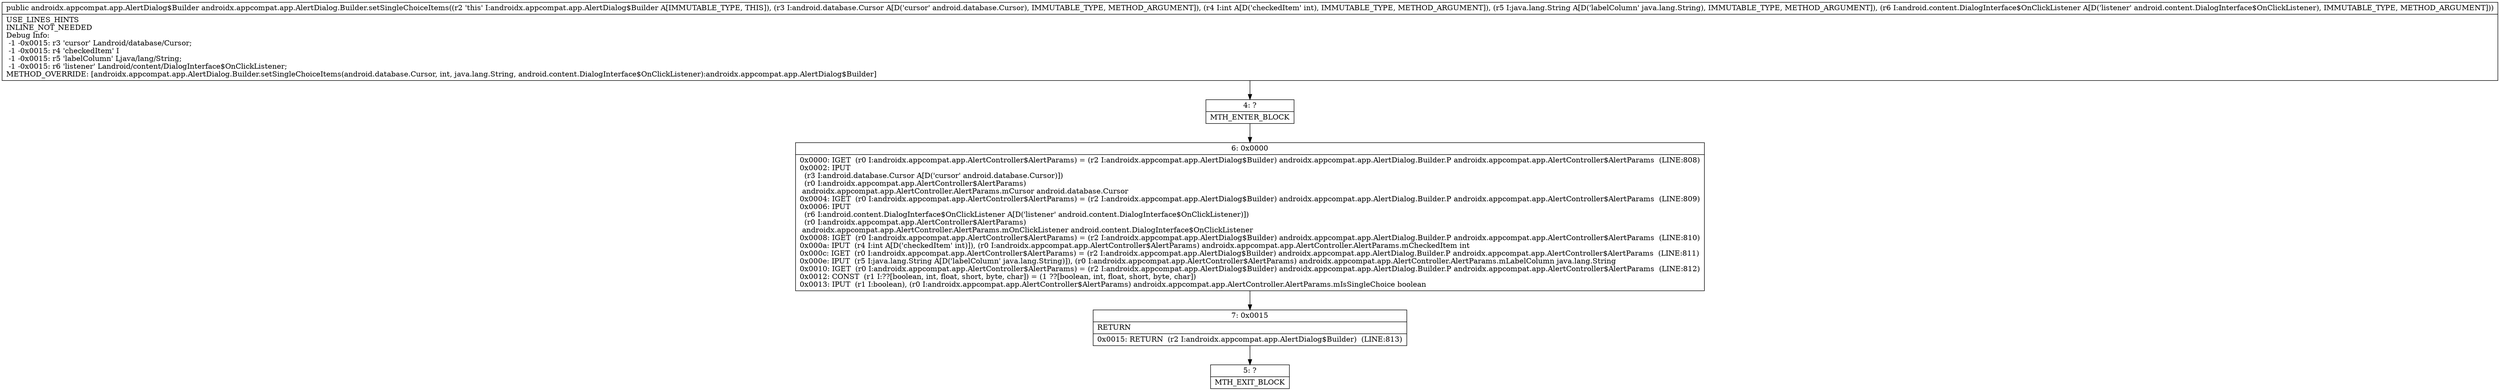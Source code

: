 digraph "CFG forandroidx.appcompat.app.AlertDialog.Builder.setSingleChoiceItems(Landroid\/database\/Cursor;ILjava\/lang\/String;Landroid\/content\/DialogInterface$OnClickListener;)Landroidx\/appcompat\/app\/AlertDialog$Builder;" {
Node_4 [shape=record,label="{4\:\ ?|MTH_ENTER_BLOCK\l}"];
Node_6 [shape=record,label="{6\:\ 0x0000|0x0000: IGET  (r0 I:androidx.appcompat.app.AlertController$AlertParams) = (r2 I:androidx.appcompat.app.AlertDialog$Builder) androidx.appcompat.app.AlertDialog.Builder.P androidx.appcompat.app.AlertController$AlertParams  (LINE:808)\l0x0002: IPUT  \l  (r3 I:android.database.Cursor A[D('cursor' android.database.Cursor)])\l  (r0 I:androidx.appcompat.app.AlertController$AlertParams)\l androidx.appcompat.app.AlertController.AlertParams.mCursor android.database.Cursor \l0x0004: IGET  (r0 I:androidx.appcompat.app.AlertController$AlertParams) = (r2 I:androidx.appcompat.app.AlertDialog$Builder) androidx.appcompat.app.AlertDialog.Builder.P androidx.appcompat.app.AlertController$AlertParams  (LINE:809)\l0x0006: IPUT  \l  (r6 I:android.content.DialogInterface$OnClickListener A[D('listener' android.content.DialogInterface$OnClickListener)])\l  (r0 I:androidx.appcompat.app.AlertController$AlertParams)\l androidx.appcompat.app.AlertController.AlertParams.mOnClickListener android.content.DialogInterface$OnClickListener \l0x0008: IGET  (r0 I:androidx.appcompat.app.AlertController$AlertParams) = (r2 I:androidx.appcompat.app.AlertDialog$Builder) androidx.appcompat.app.AlertDialog.Builder.P androidx.appcompat.app.AlertController$AlertParams  (LINE:810)\l0x000a: IPUT  (r4 I:int A[D('checkedItem' int)]), (r0 I:androidx.appcompat.app.AlertController$AlertParams) androidx.appcompat.app.AlertController.AlertParams.mCheckedItem int \l0x000c: IGET  (r0 I:androidx.appcompat.app.AlertController$AlertParams) = (r2 I:androidx.appcompat.app.AlertDialog$Builder) androidx.appcompat.app.AlertDialog.Builder.P androidx.appcompat.app.AlertController$AlertParams  (LINE:811)\l0x000e: IPUT  (r5 I:java.lang.String A[D('labelColumn' java.lang.String)]), (r0 I:androidx.appcompat.app.AlertController$AlertParams) androidx.appcompat.app.AlertController.AlertParams.mLabelColumn java.lang.String \l0x0010: IGET  (r0 I:androidx.appcompat.app.AlertController$AlertParams) = (r2 I:androidx.appcompat.app.AlertDialog$Builder) androidx.appcompat.app.AlertDialog.Builder.P androidx.appcompat.app.AlertController$AlertParams  (LINE:812)\l0x0012: CONST  (r1 I:??[boolean, int, float, short, byte, char]) = (1 ??[boolean, int, float, short, byte, char]) \l0x0013: IPUT  (r1 I:boolean), (r0 I:androidx.appcompat.app.AlertController$AlertParams) androidx.appcompat.app.AlertController.AlertParams.mIsSingleChoice boolean \l}"];
Node_7 [shape=record,label="{7\:\ 0x0015|RETURN\l|0x0015: RETURN  (r2 I:androidx.appcompat.app.AlertDialog$Builder)  (LINE:813)\l}"];
Node_5 [shape=record,label="{5\:\ ?|MTH_EXIT_BLOCK\l}"];
MethodNode[shape=record,label="{public androidx.appcompat.app.AlertDialog$Builder androidx.appcompat.app.AlertDialog.Builder.setSingleChoiceItems((r2 'this' I:androidx.appcompat.app.AlertDialog$Builder A[IMMUTABLE_TYPE, THIS]), (r3 I:android.database.Cursor A[D('cursor' android.database.Cursor), IMMUTABLE_TYPE, METHOD_ARGUMENT]), (r4 I:int A[D('checkedItem' int), IMMUTABLE_TYPE, METHOD_ARGUMENT]), (r5 I:java.lang.String A[D('labelColumn' java.lang.String), IMMUTABLE_TYPE, METHOD_ARGUMENT]), (r6 I:android.content.DialogInterface$OnClickListener A[D('listener' android.content.DialogInterface$OnClickListener), IMMUTABLE_TYPE, METHOD_ARGUMENT]))  | USE_LINES_HINTS\lINLINE_NOT_NEEDED\lDebug Info:\l  \-1 \-0x0015: r3 'cursor' Landroid\/database\/Cursor;\l  \-1 \-0x0015: r4 'checkedItem' I\l  \-1 \-0x0015: r5 'labelColumn' Ljava\/lang\/String;\l  \-1 \-0x0015: r6 'listener' Landroid\/content\/DialogInterface$OnClickListener;\lMETHOD_OVERRIDE: [androidx.appcompat.app.AlertDialog.Builder.setSingleChoiceItems(android.database.Cursor, int, java.lang.String, android.content.DialogInterface$OnClickListener):androidx.appcompat.app.AlertDialog$Builder]\l}"];
MethodNode -> Node_4;Node_4 -> Node_6;
Node_6 -> Node_7;
Node_7 -> Node_5;
}

